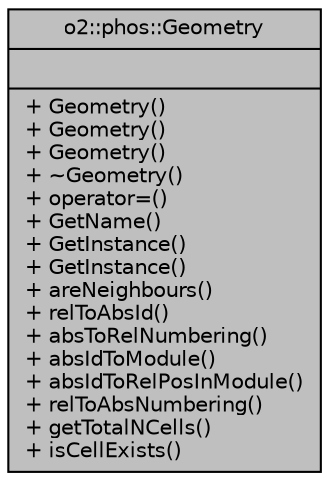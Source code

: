 digraph "o2::phos::Geometry"
{
 // INTERACTIVE_SVG=YES
  bgcolor="transparent";
  edge [fontname="Helvetica",fontsize="10",labelfontname="Helvetica",labelfontsize="10"];
  node [fontname="Helvetica",fontsize="10",shape=record];
  Node1 [label="{o2::phos::Geometry\n||+ Geometry()\l+ Geometry()\l+ Geometry()\l+ ~Geometry()\l+ operator=()\l+ GetName()\l+ GetInstance()\l+ GetInstance()\l+ areNeighbours()\l+ relToAbsId()\l+ absToRelNumbering()\l+ absIdToModule()\l+ absIdToRelPosInModule()\l+ relToAbsNumbering()\l+ getTotalNCells()\l+ isCellExists()\l}",height=0.2,width=0.4,color="black", fillcolor="grey75", style="filled", fontcolor="black"];
}
